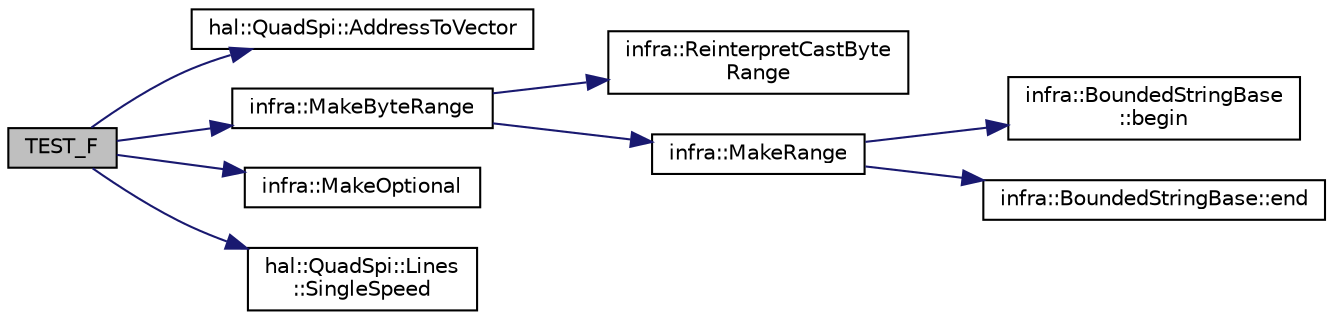 digraph "TEST_F"
{
 // INTERACTIVE_SVG=YES
  edge [fontname="Helvetica",fontsize="10",labelfontname="Helvetica",labelfontsize="10"];
  node [fontname="Helvetica",fontsize="10",shape=record];
  rankdir="LR";
  Node25 [label="TEST_F",height=0.2,width=0.4,color="black", fillcolor="grey75", style="filled", fontcolor="black"];
  Node25 -> Node26 [color="midnightblue",fontsize="10",style="solid",fontname="Helvetica"];
  Node26 [label="hal::QuadSpi::AddressToVector",height=0.2,width=0.4,color="black", fillcolor="white", style="filled",URL="$dd/df2/classhal_1_1_quad_spi.html#a962b4ce2b2f8ae4fb7b83324db78244c"];
  Node25 -> Node27 [color="midnightblue",fontsize="10",style="solid",fontname="Helvetica"];
  Node27 [label="infra::MakeByteRange",height=0.2,width=0.4,color="black", fillcolor="white", style="filled",URL="$d0/de3/namespaceinfra.html#ae4478bf95f90ceb679642cb4180f205f"];
  Node27 -> Node28 [color="midnightblue",fontsize="10",style="solid",fontname="Helvetica"];
  Node28 [label="infra::ReinterpretCastByte\lRange",height=0.2,width=0.4,color="black", fillcolor="white", style="filled",URL="$d0/de3/namespaceinfra.html#a74203fdf2e029d2667c7e4925092cc9a"];
  Node27 -> Node29 [color="midnightblue",fontsize="10",style="solid",fontname="Helvetica"];
  Node29 [label="infra::MakeRange",height=0.2,width=0.4,color="black", fillcolor="white", style="filled",URL="$d0/de3/namespaceinfra.html#afe38b7d4318537de2f28b244211c4275"];
  Node29 -> Node30 [color="midnightblue",fontsize="10",style="solid",fontname="Helvetica"];
  Node30 [label="infra::BoundedStringBase\l::begin",height=0.2,width=0.4,color="black", fillcolor="white", style="filled",URL="$d1/d2a/classinfra_1_1_bounded_string_base.html#aef23e4250cad2fdc69ccc39f68734233"];
  Node29 -> Node31 [color="midnightblue",fontsize="10",style="solid",fontname="Helvetica"];
  Node31 [label="infra::BoundedStringBase::end",height=0.2,width=0.4,color="black", fillcolor="white", style="filled",URL="$d1/d2a/classinfra_1_1_bounded_string_base.html#af5021f1ea3898146d0a55c2895f07dbf"];
  Node25 -> Node32 [color="midnightblue",fontsize="10",style="solid",fontname="Helvetica"];
  Node32 [label="infra::MakeOptional",height=0.2,width=0.4,color="black", fillcolor="white", style="filled",URL="$d0/de3/namespaceinfra.html#a0ec8c0f8585063ab97f13228d4888974"];
  Node25 -> Node33 [color="midnightblue",fontsize="10",style="solid",fontname="Helvetica"];
  Node33 [label="hal::QuadSpi::Lines\l::SingleSpeed",height=0.2,width=0.4,color="black", fillcolor="white", style="filled",URL="$da/d1d/structhal_1_1_quad_spi_1_1_lines.html#a4e953de94e4c5d8501f26d0f880f15fa"];
}
